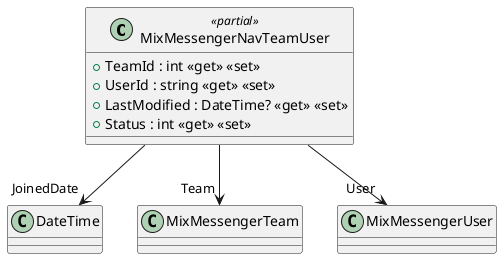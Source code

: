 @startuml
class MixMessengerNavTeamUser <<partial>> {
    + TeamId : int <<get>> <<set>>
    + UserId : string <<get>> <<set>>
    + LastModified : DateTime? <<get>> <<set>>
    + Status : int <<get>> <<set>>
}
MixMessengerNavTeamUser --> "JoinedDate" DateTime
MixMessengerNavTeamUser --> "Team" MixMessengerTeam
MixMessengerNavTeamUser --> "User" MixMessengerUser
@enduml
